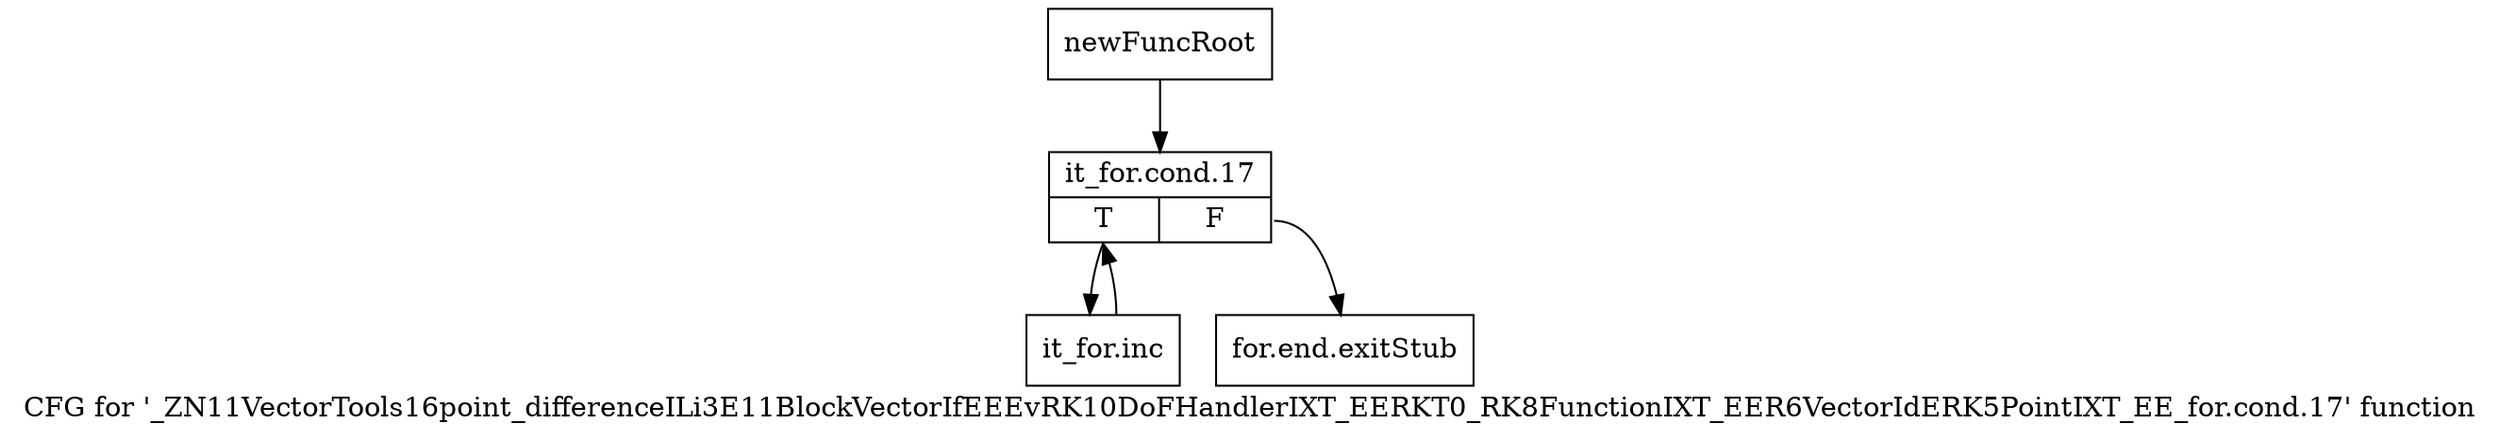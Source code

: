 digraph "CFG for '_ZN11VectorTools16point_differenceILi3E11BlockVectorIfEEEvRK10DoFHandlerIXT_EERKT0_RK8FunctionIXT_EER6VectorIdERK5PointIXT_EE_for.cond.17' function" {
	label="CFG for '_ZN11VectorTools16point_differenceILi3E11BlockVectorIfEEEvRK10DoFHandlerIXT_EERKT0_RK8FunctionIXT_EER6VectorIdERK5PointIXT_EE_for.cond.17' function";

	Node0x9960940 [shape=record,label="{newFuncRoot}"];
	Node0x9960940 -> Node0x9960da0;
	Node0x9960d50 [shape=record,label="{for.end.exitStub}"];
	Node0x9960da0 [shape=record,label="{it_for.cond.17|{<s0>T|<s1>F}}"];
	Node0x9960da0:s0 -> Node0x9960df0;
	Node0x9960da0:s1 -> Node0x9960d50;
	Node0x9960df0 [shape=record,label="{it_for.inc}"];
	Node0x9960df0 -> Node0x9960da0;
}
